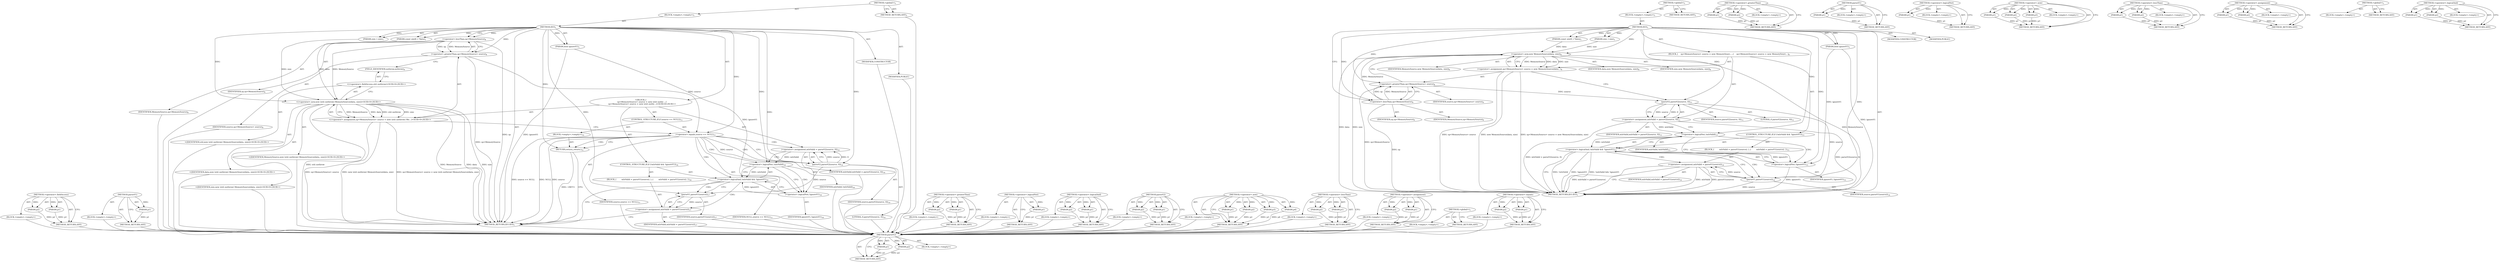 digraph "&lt;operator&gt;.equals" {
vulnerable_89 [label=<(METHOD,parseV2)>];
vulnerable_90 [label=<(PARAM,p1)>];
vulnerable_91 [label=<(PARAM,p2)>];
vulnerable_92 [label=<(BLOCK,&lt;empty&gt;,&lt;empty&gt;)>];
vulnerable_93 [label=<(METHOD_RETURN,ANY)>];
vulnerable_6 [label=<(METHOD,&lt;global&gt;)<SUB>1</SUB>>];
vulnerable_7 [label=<(BLOCK,&lt;empty&gt;,&lt;empty&gt;)<SUB>1</SUB>>];
vulnerable_8 [label=<(METHOD,ID3)<SUB>1</SUB>>];
vulnerable_9 [label=<(PARAM,const uint8_t *data)<SUB>1</SUB>>];
vulnerable_10 [label=<(PARAM,size_t size)<SUB>1</SUB>>];
vulnerable_11 [label=<(PARAM,bool ignoreV1)<SUB>1</SUB>>];
vulnerable_12 [label=<(BLOCK,{
    sp&lt;MemorySource&gt; source = new MemorySourc...,{
    sp&lt;MemorySource&gt; source = new MemorySourc...)<SUB>8</SUB>>];
vulnerable_13 [label=<(&lt;operator&gt;.assignment,sp&lt;MemorySource&gt; source = new MemorySource(data...)<SUB>9</SUB>>];
vulnerable_14 [label=<(&lt;operator&gt;.greaterThan,sp&lt;MemorySource&gt; source)<SUB>9</SUB>>];
vulnerable_15 [label=<(&lt;operator&gt;.lessThan,sp&lt;MemorySource)<SUB>9</SUB>>];
vulnerable_16 [label=<(IDENTIFIER,sp,sp&lt;MemorySource)<SUB>9</SUB>>];
vulnerable_17 [label=<(IDENTIFIER,MemorySource,sp&lt;MemorySource)<SUB>9</SUB>>];
vulnerable_18 [label=<(IDENTIFIER,source,sp&lt;MemorySource&gt; source)<SUB>9</SUB>>];
vulnerable_19 [label=<(&lt;operator&gt;.new,new MemorySource(data, size))<SUB>9</SUB>>];
vulnerable_20 [label=<(IDENTIFIER,MemorySource,new MemorySource(data, size))<SUB>9</SUB>>];
vulnerable_21 [label=<(IDENTIFIER,data,new MemorySource(data, size))<SUB>9</SUB>>];
vulnerable_22 [label=<(IDENTIFIER,size,new MemorySource(data, size))<SUB>9</SUB>>];
vulnerable_23 [label=<(&lt;operator&gt;.assignment,mIsValid = parseV2(source, 0))<SUB>11</SUB>>];
vulnerable_24 [label=<(IDENTIFIER,mIsValid,mIsValid = parseV2(source, 0))<SUB>11</SUB>>];
vulnerable_25 [label=<(parseV2,parseV2(source, 0))<SUB>11</SUB>>];
vulnerable_26 [label=<(IDENTIFIER,source,parseV2(source, 0))<SUB>11</SUB>>];
vulnerable_27 [label=<(LITERAL,0,parseV2(source, 0))<SUB>11</SUB>>];
vulnerable_28 [label=<(CONTROL_STRUCTURE,IF,if (!mIsValid &amp;&amp; !ignoreV1))<SUB>13</SUB>>];
vulnerable_29 [label=<(&lt;operator&gt;.logicalAnd,!mIsValid &amp;&amp; !ignoreV1)<SUB>13</SUB>>];
vulnerable_30 [label=<(&lt;operator&gt;.logicalNot,!mIsValid)<SUB>13</SUB>>];
vulnerable_31 [label=<(IDENTIFIER,mIsValid,!mIsValid)<SUB>13</SUB>>];
vulnerable_32 [label=<(&lt;operator&gt;.logicalNot,!ignoreV1)<SUB>13</SUB>>];
vulnerable_33 [label=<(IDENTIFIER,ignoreV1,!ignoreV1)<SUB>13</SUB>>];
vulnerable_34 [label=<(BLOCK,{
        mIsValid = parseV1(source);
 },{
        mIsValid = parseV1(source);
 })<SUB>13</SUB>>];
vulnerable_35 [label=<(&lt;operator&gt;.assignment,mIsValid = parseV1(source))<SUB>14</SUB>>];
vulnerable_36 [label=<(IDENTIFIER,mIsValid,mIsValid = parseV1(source))<SUB>14</SUB>>];
vulnerable_37 [label=<(parseV1,parseV1(source))<SUB>14</SUB>>];
vulnerable_38 [label=<(IDENTIFIER,source,parseV1(source))<SUB>14</SUB>>];
vulnerable_39 [label=<(MODIFIER,CONSTRUCTOR)>];
vulnerable_40 [label=<(MODIFIER,PUBLIC)>];
vulnerable_41 [label=<(METHOD_RETURN,ID3.ID3)<SUB>1</SUB>>];
vulnerable_43 [label=<(METHOD_RETURN,ANY)<SUB>1</SUB>>];
vulnerable_73 [label=<(METHOD,&lt;operator&gt;.greaterThan)>];
vulnerable_74 [label=<(PARAM,p1)>];
vulnerable_75 [label=<(PARAM,p2)>];
vulnerable_76 [label=<(BLOCK,&lt;empty&gt;,&lt;empty&gt;)>];
vulnerable_77 [label=<(METHOD_RETURN,ANY)>];
vulnerable_103 [label=<(METHOD,parseV1)>];
vulnerable_104 [label=<(PARAM,p1)>];
vulnerable_105 [label=<(BLOCK,&lt;empty&gt;,&lt;empty&gt;)>];
vulnerable_106 [label=<(METHOD_RETURN,ANY)>];
vulnerable_99 [label=<(METHOD,&lt;operator&gt;.logicalNot)>];
vulnerable_100 [label=<(PARAM,p1)>];
vulnerable_101 [label=<(BLOCK,&lt;empty&gt;,&lt;empty&gt;)>];
vulnerable_102 [label=<(METHOD_RETURN,ANY)>];
vulnerable_83 [label=<(METHOD,&lt;operator&gt;.new)>];
vulnerable_84 [label=<(PARAM,p1)>];
vulnerable_85 [label=<(PARAM,p2)>];
vulnerable_86 [label=<(PARAM,p3)>];
vulnerable_87 [label=<(BLOCK,&lt;empty&gt;,&lt;empty&gt;)>];
vulnerable_88 [label=<(METHOD_RETURN,ANY)>];
vulnerable_78 [label=<(METHOD,&lt;operator&gt;.lessThan)>];
vulnerable_79 [label=<(PARAM,p1)>];
vulnerable_80 [label=<(PARAM,p2)>];
vulnerable_81 [label=<(BLOCK,&lt;empty&gt;,&lt;empty&gt;)>];
vulnerable_82 [label=<(METHOD_RETURN,ANY)>];
vulnerable_68 [label=<(METHOD,&lt;operator&gt;.assignment)>];
vulnerable_69 [label=<(PARAM,p1)>];
vulnerable_70 [label=<(PARAM,p2)>];
vulnerable_71 [label=<(BLOCK,&lt;empty&gt;,&lt;empty&gt;)>];
vulnerable_72 [label=<(METHOD_RETURN,ANY)>];
vulnerable_62 [label=<(METHOD,&lt;global&gt;)<SUB>1</SUB>>];
vulnerable_63 [label=<(BLOCK,&lt;empty&gt;,&lt;empty&gt;)>];
vulnerable_64 [label=<(METHOD_RETURN,ANY)>];
vulnerable_94 [label=<(METHOD,&lt;operator&gt;.logicalAnd)>];
vulnerable_95 [label=<(PARAM,p1)>];
vulnerable_96 [label=<(PARAM,p2)>];
vulnerable_97 [label=<(BLOCK,&lt;empty&gt;,&lt;empty&gt;)>];
vulnerable_98 [label=<(METHOD_RETURN,ANY)>];
fixed_99 [label=<(METHOD,&lt;operator&gt;.fieldAccess)>];
fixed_100 [label=<(PARAM,p1)>];
fixed_101 [label=<(PARAM,p2)>];
fixed_102 [label=<(BLOCK,&lt;empty&gt;,&lt;empty&gt;)>];
fixed_103 [label=<(METHOD_RETURN,ANY)>];
fixed_123 [label=<(METHOD,parseV1)>];
fixed_124 [label=<(PARAM,p1)>];
fixed_125 [label=<(BLOCK,&lt;empty&gt;,&lt;empty&gt;)>];
fixed_126 [label=<(METHOD_RETURN,ANY)>];
fixed_6 [label=<(METHOD,&lt;global&gt;)<SUB>1</SUB>>];
fixed_7 [label=<(BLOCK,&lt;empty&gt;,&lt;empty&gt;)<SUB>1</SUB>>];
fixed_8 [label=<(METHOD,ID3)<SUB>1</SUB>>];
fixed_9 [label=<(PARAM,const uint8_t *data)<SUB>1</SUB>>];
fixed_10 [label=<(PARAM,size_t size)<SUB>1</SUB>>];
fixed_11 [label=<(PARAM,bool ignoreV1)<SUB>1</SUB>>];
fixed_12 [label="<(BLOCK,{
    sp&lt;MemorySource&gt; source = new (std::nothr...,{
    sp&lt;MemorySource&gt; source = new (std::nothr...)<SUB>8</SUB>>"];
fixed_13 [label="<(&lt;operator&gt;.assignment,sp&lt;MemorySource&gt; source = new (std::nothrow) Me...)<SUB>9</SUB>>"];
fixed_14 [label=<(&lt;operator&gt;.greaterThan,sp&lt;MemorySource&gt; source)<SUB>9</SUB>>];
fixed_15 [label=<(&lt;operator&gt;.lessThan,sp&lt;MemorySource)<SUB>9</SUB>>];
fixed_16 [label=<(IDENTIFIER,sp,sp&lt;MemorySource)<SUB>9</SUB>>];
fixed_17 [label=<(IDENTIFIER,MemorySource,sp&lt;MemorySource)<SUB>9</SUB>>];
fixed_18 [label=<(IDENTIFIER,source,sp&lt;MemorySource&gt; source)<SUB>9</SUB>>];
fixed_19 [label="<(&lt;operator&gt;.new,new (std::nothrow) MemorySource(data, size))<SUB>9</SUB>>"];
fixed_20 [label="<(IDENTIFIER,MemorySource,new (std::nothrow) MemorySource(data, size))<SUB>9</SUB>>"];
fixed_21 [label="<(IDENTIFIER,data,new (std::nothrow) MemorySource(data, size))<SUB>9</SUB>>"];
fixed_22 [label="<(IDENTIFIER,size,new (std::nothrow) MemorySource(data, size))<SUB>9</SUB>>"];
fixed_23 [label="<(&lt;operator&gt;.fieldAccess,std::nothrow)<SUB>9</SUB>>"];
fixed_24 [label="<(IDENTIFIER,std,new (std::nothrow) MemorySource(data, size))<SUB>9</SUB>>"];
fixed_25 [label=<(FIELD_IDENTIFIER,nothrow,nothrow)<SUB>9</SUB>>];
fixed_26 [label=<(CONTROL_STRUCTURE,IF,if (source == NULL))<SUB>11</SUB>>];
fixed_27 [label=<(&lt;operator&gt;.equals,source == NULL)<SUB>11</SUB>>];
fixed_28 [label=<(IDENTIFIER,source,source == NULL)<SUB>11</SUB>>];
fixed_29 [label=<(IDENTIFIER,NULL,source == NULL)<SUB>11</SUB>>];
fixed_30 [label=<(BLOCK,&lt;empty&gt;,&lt;empty&gt;)<SUB>12</SUB>>];
fixed_31 [label=<(RETURN,return;,return;)<SUB>12</SUB>>];
fixed_32 [label=<(&lt;operator&gt;.assignment,mIsValid = parseV2(source, 0))<SUB>14</SUB>>];
fixed_33 [label=<(IDENTIFIER,mIsValid,mIsValid = parseV2(source, 0))<SUB>14</SUB>>];
fixed_34 [label=<(parseV2,parseV2(source, 0))<SUB>14</SUB>>];
fixed_35 [label=<(IDENTIFIER,source,parseV2(source, 0))<SUB>14</SUB>>];
fixed_36 [label=<(LITERAL,0,parseV2(source, 0))<SUB>14</SUB>>];
fixed_37 [label=<(CONTROL_STRUCTURE,IF,if (!mIsValid &amp;&amp; !ignoreV1))<SUB>16</SUB>>];
fixed_38 [label=<(&lt;operator&gt;.logicalAnd,!mIsValid &amp;&amp; !ignoreV1)<SUB>16</SUB>>];
fixed_39 [label=<(&lt;operator&gt;.logicalNot,!mIsValid)<SUB>16</SUB>>];
fixed_40 [label=<(IDENTIFIER,mIsValid,!mIsValid)<SUB>16</SUB>>];
fixed_41 [label=<(&lt;operator&gt;.logicalNot,!ignoreV1)<SUB>16</SUB>>];
fixed_42 [label=<(IDENTIFIER,ignoreV1,!ignoreV1)<SUB>16</SUB>>];
fixed_43 [label=<(BLOCK,{
        mIsValid = parseV1(source);
 },{
        mIsValid = parseV1(source);
 })<SUB>16</SUB>>];
fixed_44 [label=<(&lt;operator&gt;.assignment,mIsValid = parseV1(source))<SUB>17</SUB>>];
fixed_45 [label=<(IDENTIFIER,mIsValid,mIsValid = parseV1(source))<SUB>17</SUB>>];
fixed_46 [label=<(parseV1,parseV1(source))<SUB>17</SUB>>];
fixed_47 [label=<(IDENTIFIER,source,parseV1(source))<SUB>17</SUB>>];
fixed_48 [label=<(MODIFIER,CONSTRUCTOR)>];
fixed_49 [label=<(MODIFIER,PUBLIC)>];
fixed_50 [label=<(METHOD_RETURN,ID3.ID3)<SUB>1</SUB>>];
fixed_52 [label=<(METHOD_RETURN,ANY)<SUB>1</SUB>>];
fixed_82 [label=<(METHOD,&lt;operator&gt;.greaterThan)>];
fixed_83 [label=<(PARAM,p1)>];
fixed_84 [label=<(PARAM,p2)>];
fixed_85 [label=<(BLOCK,&lt;empty&gt;,&lt;empty&gt;)>];
fixed_86 [label=<(METHOD_RETURN,ANY)>];
fixed_119 [label=<(METHOD,&lt;operator&gt;.logicalNot)>];
fixed_120 [label=<(PARAM,p1)>];
fixed_121 [label=<(BLOCK,&lt;empty&gt;,&lt;empty&gt;)>];
fixed_122 [label=<(METHOD_RETURN,ANY)>];
fixed_114 [label=<(METHOD,&lt;operator&gt;.logicalAnd)>];
fixed_115 [label=<(PARAM,p1)>];
fixed_116 [label=<(PARAM,p2)>];
fixed_117 [label=<(BLOCK,&lt;empty&gt;,&lt;empty&gt;)>];
fixed_118 [label=<(METHOD_RETURN,ANY)>];
fixed_109 [label=<(METHOD,parseV2)>];
fixed_110 [label=<(PARAM,p1)>];
fixed_111 [label=<(PARAM,p2)>];
fixed_112 [label=<(BLOCK,&lt;empty&gt;,&lt;empty&gt;)>];
fixed_113 [label=<(METHOD_RETURN,ANY)>];
fixed_92 [label=<(METHOD,&lt;operator&gt;.new)>];
fixed_93 [label=<(PARAM,p1)>];
fixed_94 [label=<(PARAM,p2)>];
fixed_95 [label=<(PARAM,p3)>];
fixed_96 [label=<(PARAM,p4)>];
fixed_97 [label=<(BLOCK,&lt;empty&gt;,&lt;empty&gt;)>];
fixed_98 [label=<(METHOD_RETURN,ANY)>];
fixed_87 [label=<(METHOD,&lt;operator&gt;.lessThan)>];
fixed_88 [label=<(PARAM,p1)>];
fixed_89 [label=<(PARAM,p2)>];
fixed_90 [label=<(BLOCK,&lt;empty&gt;,&lt;empty&gt;)>];
fixed_91 [label=<(METHOD_RETURN,ANY)>];
fixed_77 [label=<(METHOD,&lt;operator&gt;.assignment)>];
fixed_78 [label=<(PARAM,p1)>];
fixed_79 [label=<(PARAM,p2)>];
fixed_80 [label=<(BLOCK,&lt;empty&gt;,&lt;empty&gt;)>];
fixed_81 [label=<(METHOD_RETURN,ANY)>];
fixed_71 [label=<(METHOD,&lt;global&gt;)<SUB>1</SUB>>];
fixed_72 [label=<(BLOCK,&lt;empty&gt;,&lt;empty&gt;)>];
fixed_73 [label=<(METHOD_RETURN,ANY)>];
fixed_104 [label=<(METHOD,&lt;operator&gt;.equals)>];
fixed_105 [label=<(PARAM,p1)>];
fixed_106 [label=<(PARAM,p2)>];
fixed_107 [label=<(BLOCK,&lt;empty&gt;,&lt;empty&gt;)>];
fixed_108 [label=<(METHOD_RETURN,ANY)>];
vulnerable_89 -> vulnerable_90  [key=0, label="AST: "];
vulnerable_89 -> vulnerable_90  [key=1, label="DDG: "];
vulnerable_89 -> vulnerable_92  [key=0, label="AST: "];
vulnerable_89 -> vulnerable_91  [key=0, label="AST: "];
vulnerable_89 -> vulnerable_91  [key=1, label="DDG: "];
vulnerable_89 -> vulnerable_93  [key=0, label="AST: "];
vulnerable_89 -> vulnerable_93  [key=1, label="CFG: "];
vulnerable_90 -> vulnerable_93  [key=0, label="DDG: p1"];
vulnerable_91 -> vulnerable_93  [key=0, label="DDG: p2"];
vulnerable_6 -> vulnerable_7  [key=0, label="AST: "];
vulnerable_6 -> vulnerable_43  [key=0, label="AST: "];
vulnerable_6 -> vulnerable_43  [key=1, label="CFG: "];
vulnerable_7 -> vulnerable_8  [key=0, label="AST: "];
vulnerable_8 -> vulnerable_9  [key=0, label="AST: "];
vulnerable_8 -> vulnerable_9  [key=1, label="DDG: "];
vulnerable_8 -> vulnerable_10  [key=0, label="AST: "];
vulnerable_8 -> vulnerable_10  [key=1, label="DDG: "];
vulnerable_8 -> vulnerable_11  [key=0, label="AST: "];
vulnerable_8 -> vulnerable_11  [key=1, label="DDG: "];
vulnerable_8 -> vulnerable_12  [key=0, label="AST: "];
vulnerable_8 -> vulnerable_39  [key=0, label="AST: "];
vulnerable_8 -> vulnerable_40  [key=0, label="AST: "];
vulnerable_8 -> vulnerable_41  [key=0, label="AST: "];
vulnerable_8 -> vulnerable_15  [key=0, label="CFG: "];
vulnerable_8 -> vulnerable_15  [key=1, label="DDG: "];
vulnerable_8 -> vulnerable_14  [key=0, label="DDG: "];
vulnerable_8 -> vulnerable_19  [key=0, label="DDG: "];
vulnerable_8 -> vulnerable_25  [key=0, label="DDG: "];
vulnerable_8 -> vulnerable_30  [key=0, label="DDG: "];
vulnerable_8 -> vulnerable_32  [key=0, label="DDG: "];
vulnerable_8 -> vulnerable_37  [key=0, label="DDG: "];
vulnerable_9 -> vulnerable_19  [key=0, label="DDG: data"];
vulnerable_10 -> vulnerable_19  [key=0, label="DDG: size"];
vulnerable_11 -> vulnerable_41  [key=0, label="DDG: ignoreV1"];
vulnerable_11 -> vulnerable_32  [key=0, label="DDG: ignoreV1"];
vulnerable_12 -> vulnerable_13  [key=0, label="AST: "];
vulnerable_12 -> vulnerable_23  [key=0, label="AST: "];
vulnerable_12 -> vulnerable_28  [key=0, label="AST: "];
vulnerable_13 -> vulnerable_14  [key=0, label="AST: "];
vulnerable_13 -> vulnerable_19  [key=0, label="AST: "];
vulnerable_13 -> vulnerable_25  [key=0, label="CFG: "];
vulnerable_13 -> vulnerable_41  [key=0, label="DDG: sp&lt;MemorySource&gt; source"];
vulnerable_13 -> vulnerable_41  [key=1, label="DDG: new MemorySource(data, size)"];
vulnerable_13 -> vulnerable_41  [key=2, label="DDG: sp&lt;MemorySource&gt; source = new MemorySource(data, size)"];
vulnerable_14 -> vulnerable_15  [key=0, label="AST: "];
vulnerable_14 -> vulnerable_18  [key=0, label="AST: "];
vulnerable_14 -> vulnerable_19  [key=0, label="CFG: "];
vulnerable_14 -> vulnerable_41  [key=0, label="DDG: sp&lt;MemorySource"];
vulnerable_14 -> vulnerable_25  [key=0, label="DDG: source"];
vulnerable_15 -> vulnerable_16  [key=0, label="AST: "];
vulnerable_15 -> vulnerable_17  [key=0, label="AST: "];
vulnerable_15 -> vulnerable_14  [key=0, label="CFG: "];
vulnerable_15 -> vulnerable_14  [key=1, label="DDG: sp"];
vulnerable_15 -> vulnerable_14  [key=2, label="DDG: MemorySource"];
vulnerable_15 -> vulnerable_41  [key=0, label="DDG: sp"];
vulnerable_15 -> vulnerable_19  [key=0, label="DDG: MemorySource"];
vulnerable_19 -> vulnerable_20  [key=0, label="AST: "];
vulnerable_19 -> vulnerable_21  [key=0, label="AST: "];
vulnerable_19 -> vulnerable_22  [key=0, label="AST: "];
vulnerable_19 -> vulnerable_13  [key=0, label="CFG: "];
vulnerable_19 -> vulnerable_13  [key=1, label="DDG: MemorySource"];
vulnerable_19 -> vulnerable_13  [key=2, label="DDG: data"];
vulnerable_19 -> vulnerable_13  [key=3, label="DDG: size"];
vulnerable_19 -> vulnerable_41  [key=0, label="DDG: MemorySource"];
vulnerable_19 -> vulnerable_41  [key=1, label="DDG: data"];
vulnerable_19 -> vulnerable_41  [key=2, label="DDG: size"];
vulnerable_23 -> vulnerable_24  [key=0, label="AST: "];
vulnerable_23 -> vulnerable_25  [key=0, label="AST: "];
vulnerable_23 -> vulnerable_30  [key=0, label="CFG: "];
vulnerable_23 -> vulnerable_30  [key=1, label="DDG: mIsValid"];
vulnerable_23 -> vulnerable_41  [key=0, label="DDG: parseV2(source, 0)"];
vulnerable_23 -> vulnerable_41  [key=1, label="DDG: mIsValid = parseV2(source, 0)"];
vulnerable_25 -> vulnerable_26  [key=0, label="AST: "];
vulnerable_25 -> vulnerable_27  [key=0, label="AST: "];
vulnerable_25 -> vulnerable_23  [key=0, label="CFG: "];
vulnerable_25 -> vulnerable_23  [key=1, label="DDG: source"];
vulnerable_25 -> vulnerable_23  [key=2, label="DDG: 0"];
vulnerable_25 -> vulnerable_37  [key=0, label="DDG: source"];
vulnerable_28 -> vulnerable_29  [key=0, label="AST: "];
vulnerable_28 -> vulnerable_34  [key=0, label="AST: "];
vulnerable_29 -> vulnerable_30  [key=0, label="AST: "];
vulnerable_29 -> vulnerable_32  [key=0, label="AST: "];
vulnerable_29 -> vulnerable_41  [key=0, label="CFG: "];
vulnerable_29 -> vulnerable_41  [key=1, label="DDG: !mIsValid"];
vulnerable_29 -> vulnerable_41  [key=2, label="DDG: !ignoreV1"];
vulnerable_29 -> vulnerable_41  [key=3, label="DDG: !mIsValid &amp;&amp; !ignoreV1"];
vulnerable_29 -> vulnerable_37  [key=0, label="CFG: "];
vulnerable_29 -> vulnerable_37  [key=1, label="CDG: "];
vulnerable_29 -> vulnerable_35  [key=0, label="CDG: "];
vulnerable_30 -> vulnerable_31  [key=0, label="AST: "];
vulnerable_30 -> vulnerable_29  [key=0, label="CFG: "];
vulnerable_30 -> vulnerable_29  [key=1, label="DDG: mIsValid"];
vulnerable_30 -> vulnerable_32  [key=0, label="CFG: "];
vulnerable_30 -> vulnerable_32  [key=1, label="CDG: "];
vulnerable_32 -> vulnerable_33  [key=0, label="AST: "];
vulnerable_32 -> vulnerable_29  [key=0, label="CFG: "];
vulnerable_32 -> vulnerable_29  [key=1, label="DDG: ignoreV1"];
vulnerable_32 -> vulnerable_41  [key=0, label="DDG: ignoreV1"];
vulnerable_34 -> vulnerable_35  [key=0, label="AST: "];
vulnerable_35 -> vulnerable_36  [key=0, label="AST: "];
vulnerable_35 -> vulnerable_37  [key=0, label="AST: "];
vulnerable_35 -> vulnerable_41  [key=0, label="CFG: "];
vulnerable_35 -> vulnerable_41  [key=1, label="DDG: mIsValid"];
vulnerable_35 -> vulnerable_41  [key=2, label="DDG: parseV1(source)"];
vulnerable_35 -> vulnerable_41  [key=3, label="DDG: mIsValid = parseV1(source)"];
vulnerable_37 -> vulnerable_38  [key=0, label="AST: "];
vulnerable_37 -> vulnerable_35  [key=0, label="CFG: "];
vulnerable_37 -> vulnerable_35  [key=1, label="DDG: source"];
vulnerable_37 -> vulnerable_41  [key=0, label="DDG: source"];
vulnerable_73 -> vulnerable_74  [key=0, label="AST: "];
vulnerable_73 -> vulnerable_74  [key=1, label="DDG: "];
vulnerable_73 -> vulnerable_76  [key=0, label="AST: "];
vulnerable_73 -> vulnerable_75  [key=0, label="AST: "];
vulnerable_73 -> vulnerable_75  [key=1, label="DDG: "];
vulnerable_73 -> vulnerable_77  [key=0, label="AST: "];
vulnerable_73 -> vulnerable_77  [key=1, label="CFG: "];
vulnerable_74 -> vulnerable_77  [key=0, label="DDG: p1"];
vulnerable_75 -> vulnerable_77  [key=0, label="DDG: p2"];
vulnerable_103 -> vulnerable_104  [key=0, label="AST: "];
vulnerable_103 -> vulnerable_104  [key=1, label="DDG: "];
vulnerable_103 -> vulnerable_105  [key=0, label="AST: "];
vulnerable_103 -> vulnerable_106  [key=0, label="AST: "];
vulnerable_103 -> vulnerable_106  [key=1, label="CFG: "];
vulnerable_104 -> vulnerable_106  [key=0, label="DDG: p1"];
vulnerable_99 -> vulnerable_100  [key=0, label="AST: "];
vulnerable_99 -> vulnerable_100  [key=1, label="DDG: "];
vulnerable_99 -> vulnerable_101  [key=0, label="AST: "];
vulnerable_99 -> vulnerable_102  [key=0, label="AST: "];
vulnerable_99 -> vulnerable_102  [key=1, label="CFG: "];
vulnerable_100 -> vulnerable_102  [key=0, label="DDG: p1"];
vulnerable_83 -> vulnerable_84  [key=0, label="AST: "];
vulnerable_83 -> vulnerable_84  [key=1, label="DDG: "];
vulnerable_83 -> vulnerable_87  [key=0, label="AST: "];
vulnerable_83 -> vulnerable_85  [key=0, label="AST: "];
vulnerable_83 -> vulnerable_85  [key=1, label="DDG: "];
vulnerable_83 -> vulnerable_88  [key=0, label="AST: "];
vulnerable_83 -> vulnerable_88  [key=1, label="CFG: "];
vulnerable_83 -> vulnerable_86  [key=0, label="AST: "];
vulnerable_83 -> vulnerable_86  [key=1, label="DDG: "];
vulnerable_84 -> vulnerable_88  [key=0, label="DDG: p1"];
vulnerable_85 -> vulnerable_88  [key=0, label="DDG: p2"];
vulnerable_86 -> vulnerable_88  [key=0, label="DDG: p3"];
vulnerable_78 -> vulnerable_79  [key=0, label="AST: "];
vulnerable_78 -> vulnerable_79  [key=1, label="DDG: "];
vulnerable_78 -> vulnerable_81  [key=0, label="AST: "];
vulnerable_78 -> vulnerable_80  [key=0, label="AST: "];
vulnerable_78 -> vulnerable_80  [key=1, label="DDG: "];
vulnerable_78 -> vulnerable_82  [key=0, label="AST: "];
vulnerable_78 -> vulnerable_82  [key=1, label="CFG: "];
vulnerable_79 -> vulnerable_82  [key=0, label="DDG: p1"];
vulnerable_80 -> vulnerable_82  [key=0, label="DDG: p2"];
vulnerable_68 -> vulnerable_69  [key=0, label="AST: "];
vulnerable_68 -> vulnerable_69  [key=1, label="DDG: "];
vulnerable_68 -> vulnerable_71  [key=0, label="AST: "];
vulnerable_68 -> vulnerable_70  [key=0, label="AST: "];
vulnerable_68 -> vulnerable_70  [key=1, label="DDG: "];
vulnerable_68 -> vulnerable_72  [key=0, label="AST: "];
vulnerable_68 -> vulnerable_72  [key=1, label="CFG: "];
vulnerable_69 -> vulnerable_72  [key=0, label="DDG: p1"];
vulnerable_70 -> vulnerable_72  [key=0, label="DDG: p2"];
vulnerable_62 -> vulnerable_63  [key=0, label="AST: "];
vulnerable_62 -> vulnerable_64  [key=0, label="AST: "];
vulnerable_62 -> vulnerable_64  [key=1, label="CFG: "];
vulnerable_94 -> vulnerable_95  [key=0, label="AST: "];
vulnerable_94 -> vulnerable_95  [key=1, label="DDG: "];
vulnerable_94 -> vulnerable_97  [key=0, label="AST: "];
vulnerable_94 -> vulnerable_96  [key=0, label="AST: "];
vulnerable_94 -> vulnerable_96  [key=1, label="DDG: "];
vulnerable_94 -> vulnerable_98  [key=0, label="AST: "];
vulnerable_94 -> vulnerable_98  [key=1, label="CFG: "];
vulnerable_95 -> vulnerable_98  [key=0, label="DDG: p1"];
vulnerable_96 -> vulnerable_98  [key=0, label="DDG: p2"];
fixed_99 -> fixed_100  [key=0, label="AST: "];
fixed_99 -> fixed_100  [key=1, label="DDG: "];
fixed_99 -> fixed_102  [key=0, label="AST: "];
fixed_99 -> fixed_101  [key=0, label="AST: "];
fixed_99 -> fixed_101  [key=1, label="DDG: "];
fixed_99 -> fixed_103  [key=0, label="AST: "];
fixed_99 -> fixed_103  [key=1, label="CFG: "];
fixed_100 -> fixed_103  [key=0, label="DDG: p1"];
fixed_101 -> fixed_103  [key=0, label="DDG: p2"];
fixed_102 -> vulnerable_89  [key=0];
fixed_103 -> vulnerable_89  [key=0];
fixed_123 -> fixed_124  [key=0, label="AST: "];
fixed_123 -> fixed_124  [key=1, label="DDG: "];
fixed_123 -> fixed_125  [key=0, label="AST: "];
fixed_123 -> fixed_126  [key=0, label="AST: "];
fixed_123 -> fixed_126  [key=1, label="CFG: "];
fixed_124 -> fixed_126  [key=0, label="DDG: p1"];
fixed_125 -> vulnerable_89  [key=0];
fixed_126 -> vulnerable_89  [key=0];
fixed_6 -> fixed_7  [key=0, label="AST: "];
fixed_6 -> fixed_52  [key=0, label="AST: "];
fixed_6 -> fixed_52  [key=1, label="CFG: "];
fixed_7 -> fixed_8  [key=0, label="AST: "];
fixed_8 -> fixed_9  [key=0, label="AST: "];
fixed_8 -> fixed_9  [key=1, label="DDG: "];
fixed_8 -> fixed_10  [key=0, label="AST: "];
fixed_8 -> fixed_10  [key=1, label="DDG: "];
fixed_8 -> fixed_11  [key=0, label="AST: "];
fixed_8 -> fixed_11  [key=1, label="DDG: "];
fixed_8 -> fixed_12  [key=0, label="AST: "];
fixed_8 -> fixed_48  [key=0, label="AST: "];
fixed_8 -> fixed_49  [key=0, label="AST: "];
fixed_8 -> fixed_50  [key=0, label="AST: "];
fixed_8 -> fixed_15  [key=0, label="CFG: "];
fixed_8 -> fixed_15  [key=1, label="DDG: "];
fixed_8 -> fixed_14  [key=0, label="DDG: "];
fixed_8 -> fixed_19  [key=0, label="DDG: "];
fixed_8 -> fixed_27  [key=0, label="DDG: "];
fixed_8 -> fixed_31  [key=0, label="DDG: "];
fixed_8 -> fixed_34  [key=0, label="DDG: "];
fixed_8 -> fixed_39  [key=0, label="DDG: "];
fixed_8 -> fixed_41  [key=0, label="DDG: "];
fixed_8 -> fixed_46  [key=0, label="DDG: "];
fixed_9 -> fixed_19  [key=0, label="DDG: data"];
fixed_10 -> fixed_19  [key=0, label="DDG: size"];
fixed_11 -> fixed_50  [key=0, label="DDG: ignoreV1"];
fixed_11 -> fixed_41  [key=0, label="DDG: ignoreV1"];
fixed_12 -> fixed_13  [key=0, label="AST: "];
fixed_12 -> fixed_26  [key=0, label="AST: "];
fixed_12 -> fixed_32  [key=0, label="AST: "];
fixed_12 -> fixed_37  [key=0, label="AST: "];
fixed_13 -> fixed_14  [key=0, label="AST: "];
fixed_13 -> fixed_19  [key=0, label="AST: "];
fixed_13 -> fixed_27  [key=0, label="CFG: "];
fixed_13 -> fixed_50  [key=0, label="DDG: sp&lt;MemorySource&gt; source"];
fixed_13 -> fixed_50  [key=1, label="DDG: new (std::nothrow) MemorySource(data, size)"];
fixed_13 -> fixed_50  [key=2, label="DDG: sp&lt;MemorySource&gt; source = new (std::nothrow) MemorySource(data, size)"];
fixed_14 -> fixed_15  [key=0, label="AST: "];
fixed_14 -> fixed_18  [key=0, label="AST: "];
fixed_14 -> fixed_25  [key=0, label="CFG: "];
fixed_14 -> fixed_50  [key=0, label="DDG: sp&lt;MemorySource"];
fixed_14 -> fixed_27  [key=0, label="DDG: source"];
fixed_15 -> fixed_16  [key=0, label="AST: "];
fixed_15 -> fixed_17  [key=0, label="AST: "];
fixed_15 -> fixed_14  [key=0, label="CFG: "];
fixed_15 -> fixed_14  [key=1, label="DDG: sp"];
fixed_15 -> fixed_14  [key=2, label="DDG: MemorySource"];
fixed_15 -> fixed_50  [key=0, label="DDG: sp"];
fixed_15 -> fixed_19  [key=0, label="DDG: MemorySource"];
fixed_16 -> vulnerable_89  [key=0];
fixed_17 -> vulnerable_89  [key=0];
fixed_18 -> vulnerable_89  [key=0];
fixed_19 -> fixed_20  [key=0, label="AST: "];
fixed_19 -> fixed_21  [key=0, label="AST: "];
fixed_19 -> fixed_22  [key=0, label="AST: "];
fixed_19 -> fixed_23  [key=0, label="AST: "];
fixed_19 -> fixed_13  [key=0, label="CFG: "];
fixed_19 -> fixed_13  [key=1, label="DDG: MemorySource"];
fixed_19 -> fixed_13  [key=2, label="DDG: data"];
fixed_19 -> fixed_13  [key=3, label="DDG: size"];
fixed_19 -> fixed_13  [key=4, label="DDG: std::nothrow"];
fixed_19 -> fixed_50  [key=0, label="DDG: MemorySource"];
fixed_19 -> fixed_50  [key=1, label="DDG: data"];
fixed_19 -> fixed_50  [key=2, label="DDG: size"];
fixed_19 -> fixed_50  [key=3, label="DDG: std::nothrow"];
fixed_20 -> vulnerable_89  [key=0];
fixed_21 -> vulnerable_89  [key=0];
fixed_22 -> vulnerable_89  [key=0];
fixed_23 -> fixed_24  [key=0, label="AST: "];
fixed_23 -> fixed_25  [key=0, label="AST: "];
fixed_23 -> fixed_19  [key=0, label="CFG: "];
fixed_24 -> vulnerable_89  [key=0];
fixed_25 -> fixed_23  [key=0, label="CFG: "];
fixed_26 -> fixed_27  [key=0, label="AST: "];
fixed_26 -> fixed_30  [key=0, label="AST: "];
fixed_27 -> fixed_28  [key=0, label="AST: "];
fixed_27 -> fixed_29  [key=0, label="AST: "];
fixed_27 -> fixed_31  [key=0, label="CFG: "];
fixed_27 -> fixed_31  [key=1, label="CDG: "];
fixed_27 -> fixed_34  [key=0, label="CFG: "];
fixed_27 -> fixed_34  [key=1, label="DDG: source"];
fixed_27 -> fixed_34  [key=2, label="CDG: "];
fixed_27 -> fixed_50  [key=0, label="DDG: source"];
fixed_27 -> fixed_50  [key=1, label="DDG: source == NULL"];
fixed_27 -> fixed_50  [key=2, label="DDG: NULL"];
fixed_27 -> fixed_32  [key=0, label="CDG: "];
fixed_27 -> fixed_38  [key=0, label="CDG: "];
fixed_27 -> fixed_39  [key=0, label="CDG: "];
fixed_28 -> vulnerable_89  [key=0];
fixed_29 -> vulnerable_89  [key=0];
fixed_30 -> fixed_31  [key=0, label="AST: "];
fixed_31 -> fixed_50  [key=0, label="CFG: "];
fixed_31 -> fixed_50  [key=1, label="DDG: &lt;RET&gt;"];
fixed_32 -> fixed_33  [key=0, label="AST: "];
fixed_32 -> fixed_34  [key=0, label="AST: "];
fixed_32 -> fixed_39  [key=0, label="CFG: "];
fixed_32 -> fixed_39  [key=1, label="DDG: mIsValid"];
fixed_33 -> vulnerable_89  [key=0];
fixed_34 -> fixed_35  [key=0, label="AST: "];
fixed_34 -> fixed_36  [key=0, label="AST: "];
fixed_34 -> fixed_32  [key=0, label="CFG: "];
fixed_34 -> fixed_32  [key=1, label="DDG: source"];
fixed_34 -> fixed_32  [key=2, label="DDG: 0"];
fixed_34 -> fixed_46  [key=0, label="DDG: source"];
fixed_35 -> vulnerable_89  [key=0];
fixed_36 -> vulnerable_89  [key=0];
fixed_37 -> fixed_38  [key=0, label="AST: "];
fixed_37 -> fixed_43  [key=0, label="AST: "];
fixed_38 -> fixed_39  [key=0, label="AST: "];
fixed_38 -> fixed_41  [key=0, label="AST: "];
fixed_38 -> fixed_50  [key=0, label="CFG: "];
fixed_38 -> fixed_46  [key=0, label="CFG: "];
fixed_38 -> fixed_46  [key=1, label="CDG: "];
fixed_38 -> fixed_44  [key=0, label="CDG: "];
fixed_39 -> fixed_40  [key=0, label="AST: "];
fixed_39 -> fixed_38  [key=0, label="CFG: "];
fixed_39 -> fixed_38  [key=1, label="DDG: mIsValid"];
fixed_39 -> fixed_41  [key=0, label="CFG: "];
fixed_39 -> fixed_41  [key=1, label="CDG: "];
fixed_40 -> vulnerable_89  [key=0];
fixed_41 -> fixed_42  [key=0, label="AST: "];
fixed_41 -> fixed_38  [key=0, label="CFG: "];
fixed_41 -> fixed_38  [key=1, label="DDG: ignoreV1"];
fixed_42 -> vulnerable_89  [key=0];
fixed_43 -> fixed_44  [key=0, label="AST: "];
fixed_44 -> fixed_45  [key=0, label="AST: "];
fixed_44 -> fixed_46  [key=0, label="AST: "];
fixed_44 -> fixed_50  [key=0, label="CFG: "];
fixed_45 -> vulnerable_89  [key=0];
fixed_46 -> fixed_47  [key=0, label="AST: "];
fixed_46 -> fixed_44  [key=0, label="CFG: "];
fixed_46 -> fixed_44  [key=1, label="DDG: source"];
fixed_47 -> vulnerable_89  [key=0];
fixed_48 -> vulnerable_89  [key=0];
fixed_49 -> vulnerable_89  [key=0];
fixed_50 -> vulnerable_89  [key=0];
fixed_52 -> vulnerable_89  [key=0];
fixed_82 -> fixed_83  [key=0, label="AST: "];
fixed_82 -> fixed_83  [key=1, label="DDG: "];
fixed_82 -> fixed_85  [key=0, label="AST: "];
fixed_82 -> fixed_84  [key=0, label="AST: "];
fixed_82 -> fixed_84  [key=1, label="DDG: "];
fixed_82 -> fixed_86  [key=0, label="AST: "];
fixed_82 -> fixed_86  [key=1, label="CFG: "];
fixed_83 -> fixed_86  [key=0, label="DDG: p1"];
fixed_84 -> fixed_86  [key=0, label="DDG: p2"];
fixed_85 -> vulnerable_89  [key=0];
fixed_86 -> vulnerable_89  [key=0];
fixed_119 -> fixed_120  [key=0, label="AST: "];
fixed_119 -> fixed_120  [key=1, label="DDG: "];
fixed_119 -> fixed_121  [key=0, label="AST: "];
fixed_119 -> fixed_122  [key=0, label="AST: "];
fixed_119 -> fixed_122  [key=1, label="CFG: "];
fixed_120 -> fixed_122  [key=0, label="DDG: p1"];
fixed_121 -> vulnerable_89  [key=0];
fixed_122 -> vulnerable_89  [key=0];
fixed_114 -> fixed_115  [key=0, label="AST: "];
fixed_114 -> fixed_115  [key=1, label="DDG: "];
fixed_114 -> fixed_117  [key=0, label="AST: "];
fixed_114 -> fixed_116  [key=0, label="AST: "];
fixed_114 -> fixed_116  [key=1, label="DDG: "];
fixed_114 -> fixed_118  [key=0, label="AST: "];
fixed_114 -> fixed_118  [key=1, label="CFG: "];
fixed_115 -> fixed_118  [key=0, label="DDG: p1"];
fixed_116 -> fixed_118  [key=0, label="DDG: p2"];
fixed_117 -> vulnerable_89  [key=0];
fixed_118 -> vulnerable_89  [key=0];
fixed_109 -> fixed_110  [key=0, label="AST: "];
fixed_109 -> fixed_110  [key=1, label="DDG: "];
fixed_109 -> fixed_112  [key=0, label="AST: "];
fixed_109 -> fixed_111  [key=0, label="AST: "];
fixed_109 -> fixed_111  [key=1, label="DDG: "];
fixed_109 -> fixed_113  [key=0, label="AST: "];
fixed_109 -> fixed_113  [key=1, label="CFG: "];
fixed_110 -> fixed_113  [key=0, label="DDG: p1"];
fixed_111 -> fixed_113  [key=0, label="DDG: p2"];
fixed_112 -> vulnerable_89  [key=0];
fixed_113 -> vulnerable_89  [key=0];
fixed_92 -> fixed_93  [key=0, label="AST: "];
fixed_92 -> fixed_93  [key=1, label="DDG: "];
fixed_92 -> fixed_97  [key=0, label="AST: "];
fixed_92 -> fixed_94  [key=0, label="AST: "];
fixed_92 -> fixed_94  [key=1, label="DDG: "];
fixed_92 -> fixed_98  [key=0, label="AST: "];
fixed_92 -> fixed_98  [key=1, label="CFG: "];
fixed_92 -> fixed_95  [key=0, label="AST: "];
fixed_92 -> fixed_95  [key=1, label="DDG: "];
fixed_92 -> fixed_96  [key=0, label="AST: "];
fixed_92 -> fixed_96  [key=1, label="DDG: "];
fixed_93 -> fixed_98  [key=0, label="DDG: p1"];
fixed_94 -> fixed_98  [key=0, label="DDG: p2"];
fixed_95 -> fixed_98  [key=0, label="DDG: p3"];
fixed_96 -> fixed_98  [key=0, label="DDG: p4"];
fixed_97 -> vulnerable_89  [key=0];
fixed_98 -> vulnerable_89  [key=0];
fixed_87 -> fixed_88  [key=0, label="AST: "];
fixed_87 -> fixed_88  [key=1, label="DDG: "];
fixed_87 -> fixed_90  [key=0, label="AST: "];
fixed_87 -> fixed_89  [key=0, label="AST: "];
fixed_87 -> fixed_89  [key=1, label="DDG: "];
fixed_87 -> fixed_91  [key=0, label="AST: "];
fixed_87 -> fixed_91  [key=1, label="CFG: "];
fixed_88 -> fixed_91  [key=0, label="DDG: p1"];
fixed_89 -> fixed_91  [key=0, label="DDG: p2"];
fixed_90 -> vulnerable_89  [key=0];
fixed_91 -> vulnerable_89  [key=0];
fixed_77 -> fixed_78  [key=0, label="AST: "];
fixed_77 -> fixed_78  [key=1, label="DDG: "];
fixed_77 -> fixed_80  [key=0, label="AST: "];
fixed_77 -> fixed_79  [key=0, label="AST: "];
fixed_77 -> fixed_79  [key=1, label="DDG: "];
fixed_77 -> fixed_81  [key=0, label="AST: "];
fixed_77 -> fixed_81  [key=1, label="CFG: "];
fixed_78 -> fixed_81  [key=0, label="DDG: p1"];
fixed_79 -> fixed_81  [key=0, label="DDG: p2"];
fixed_80 -> vulnerable_89  [key=0];
fixed_81 -> vulnerable_89  [key=0];
fixed_71 -> fixed_72  [key=0, label="AST: "];
fixed_71 -> fixed_73  [key=0, label="AST: "];
fixed_71 -> fixed_73  [key=1, label="CFG: "];
fixed_72 -> vulnerable_89  [key=0];
fixed_73 -> vulnerable_89  [key=0];
fixed_104 -> fixed_105  [key=0, label="AST: "];
fixed_104 -> fixed_105  [key=1, label="DDG: "];
fixed_104 -> fixed_107  [key=0, label="AST: "];
fixed_104 -> fixed_106  [key=0, label="AST: "];
fixed_104 -> fixed_106  [key=1, label="DDG: "];
fixed_104 -> fixed_108  [key=0, label="AST: "];
fixed_104 -> fixed_108  [key=1, label="CFG: "];
fixed_105 -> fixed_108  [key=0, label="DDG: p1"];
fixed_106 -> fixed_108  [key=0, label="DDG: p2"];
fixed_107 -> vulnerable_89  [key=0];
fixed_108 -> vulnerable_89  [key=0];
}
